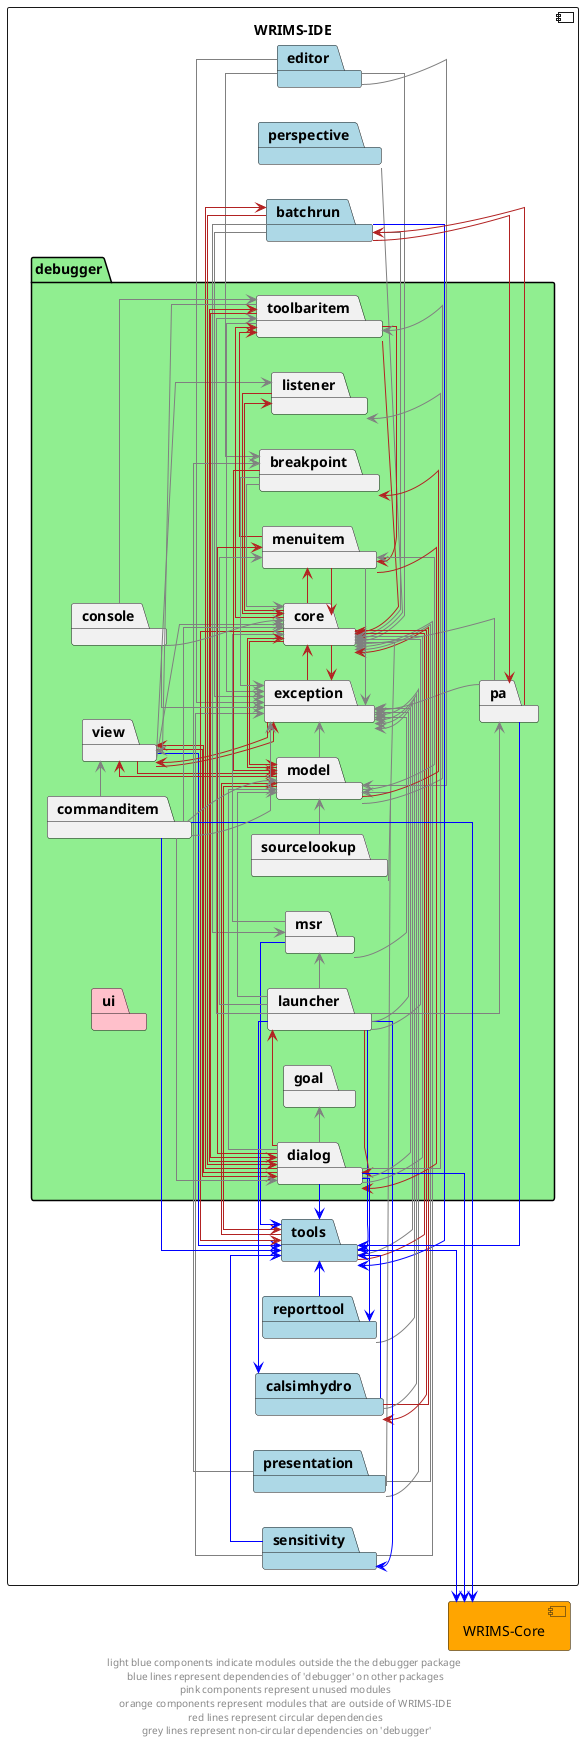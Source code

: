 @startuml
left to right direction
skinparam linetype ortho

component WRIMS-IDE {
    package debugger #lightgreen {
        package breakpoint
        package commanditem
        package console
        package core
        package dialog
        package exception
        package goal
        package launcher
        package listener
        package menuitem
        package model
        package msr
        package pa
        package sourcelookup
        package toolbaritem
        package ui #pink
        package view
    }
    package tools #lightblue
    package batchrun #lightblue
    package sensitivity #lightblue
    package calsimhydro #lightblue
    package reporttool #lightblue
    package editor #lightblue
    package perspective #lightblue
    package presentation #lightblue
}
component WRIMS_Core as "WRIMS-Core" #orange

view -down-> tools #blue
view -down-> core #grey
view -> dialog  #firebrick
view -> exception #firebrick
view -> listener #grey
view -u-> model #firebrick

editor -> core #grey
editor -> exception #grey
editor -> model #grey
editor -> breakpoint #grey

perspective -> core #grey

batchrun -> core #grey
batchrun -> tools #blue
batchrun -> exception #grey
batchrun -> dialog #firebrick
batchrun -> msr #grey
batchrun -> pa #firebrick

presentation -> model #grey
presentation -> core #grey
presentation -> exception #grey
presentation -> breakpoint #grey

reporttool -> exception #grey
reporttool -> tools #blue

sensitivity -> exception #grey
sensitivity -> tools #blue
sensitivity -> core #grey

tools -> core #firebrick
tools -> exception #grey
tools -> model #firebrick
tools -> WRIMS_Core #blue

calsimhydro -> core #firebrick
calsimhydro -> exception #grey
calsimhydro -> tools #blue

toolbaritem -> exception #grey
toolbaritem -u-> view #grey
toolbaritem -> core #firebrick
toolbaritem -> dialog #firebrick
toolbaritem -> menuitem #firebrick

sourcelookup -> model #grey
sourcelookup -> core #grey

pa -down-> tools #blue
pa -down-> batchrun #firebrick
pa -u-> core #grey
pa -> exception #grey

msr -> tools #blue
msr -> core #grey
msr -> exception #grey

model -l-> tools #firebrick
model -r-> core #firebrick
model -> view #firebrick
model -> breakpoint #firebrick
model -> exception #grey
model -> menuitem #grey
model -> toolbaritem #grey

menuitem -> dialog #firebrick
menuitem -> core #firebrick
menuitem -> exception #grey
menuitem -> toolbaritem #firebrick

listener -> core #firebrick

launcher -down-> sensitivity #blue
launcher -down-> calsimhydro #blue
launcher -> tools #blue
launcher -> core #grey
launcher -> exception #grey
launcher -> dialog #firebrick
launcher -> menuitem #grey
launcher -> toolbaritem #grey
launcher -> model #grey
launcher -> msr #grey
launcher -> pa #grey

exception -> core #firebrick
exception -> view #firebrick

dialog -> batchrun #firebrick
dialog -> tools #blue
dialog -down-> reporttool #blue
dialog -down-> WRIMS_Core #blue
dialog -> core #grey
dialog -> exception #grey
dialog -> model #grey
dialog -> view #firebrick
dialog -> goal #grey
dialog -> listener #grey
dialog -> launcher #firebrick
dialog -> menuitem #firebrick
dialog -> toolbaritem #firebrick

core -> tools  #firebrick
core -> calsimhydro #firebrick
core -> model #firebrick
core -> toolbaritem #firebrick
core -> exception #firebrick
core -> menuitem #firebrick
core -> listener #firebrick

console -> toolbaritem #grey
console --> core #grey
console -> exception #grey

commanditem -down-> WRIMS_Core #blue
commanditem -> tools #blue
commanditem -> core #grey
commanditem -> dialog #grey
commanditem -> exception #grey
commanditem -> model #grey
commanditem -> view #grey

breakpoint -> core #grey
breakpoint -> exception #grey
breakpoint -> model #firebrick

footer "light blue components indicate modules outside the the debugger package \n blue lines represent dependencies of 'debugger' on other packages \n pink components represent unused modules \n orange components represent modules that are outside of WRIMS-IDE \n red lines represent circular dependencies \n grey lines represent non-circular dependencies on 'debugger'"
@enduml
